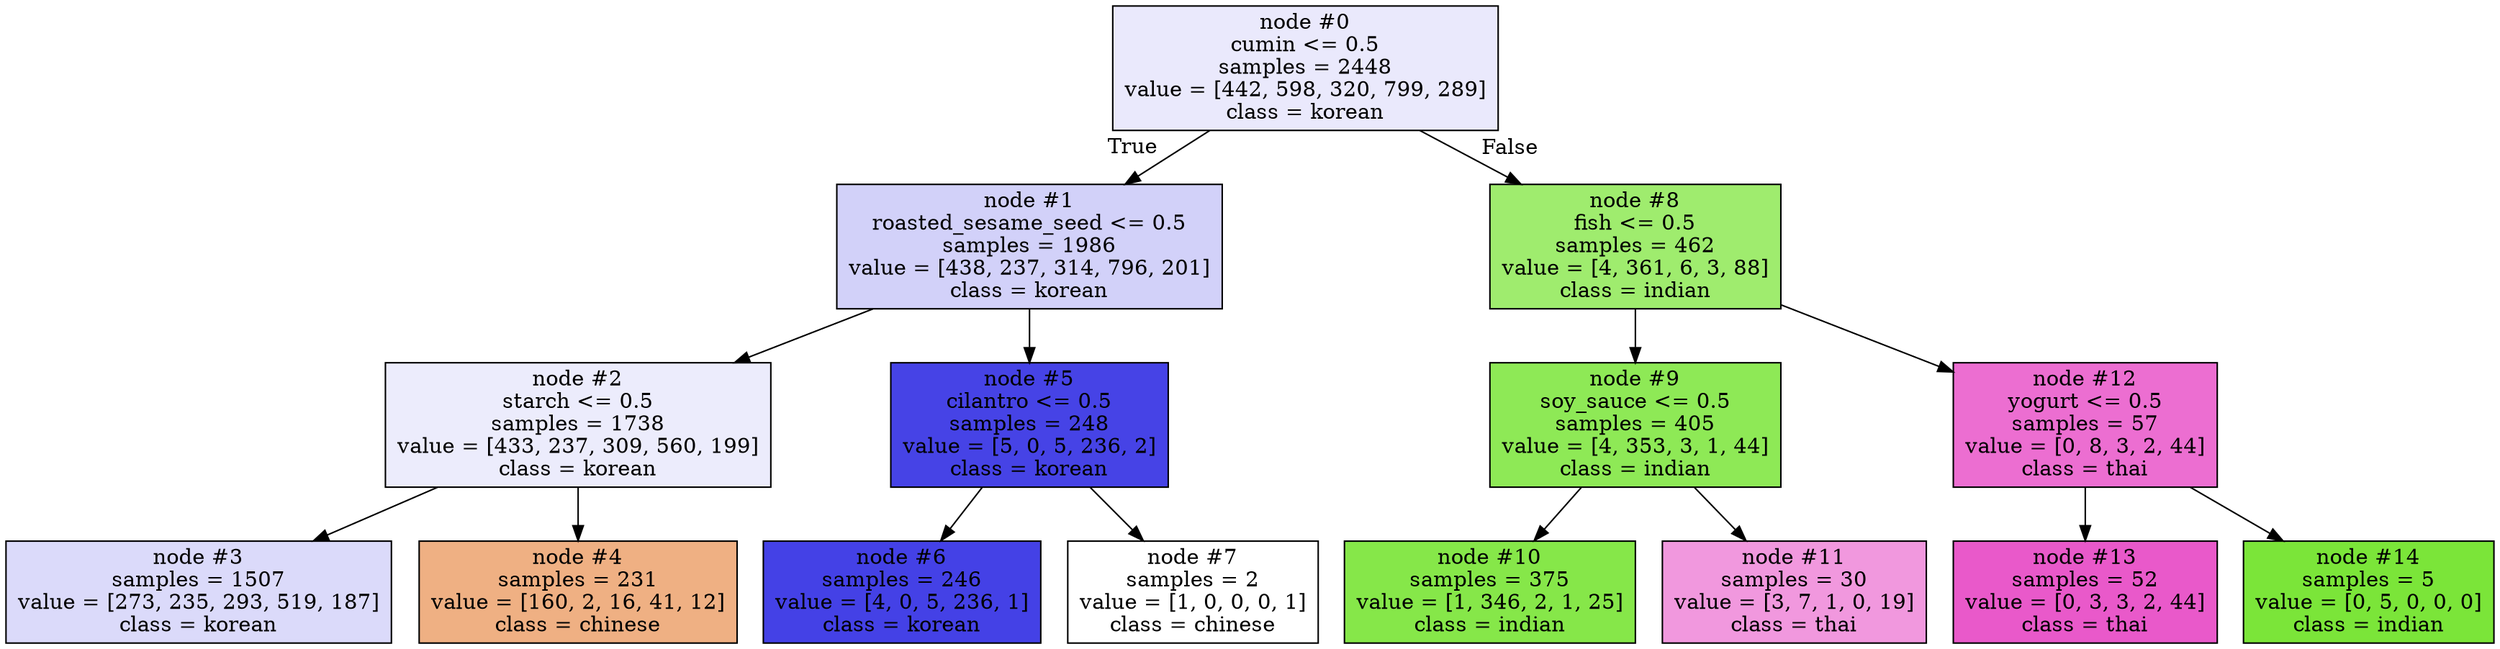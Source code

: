 digraph Tree {
node [shape=box, style="filled", color="black"] ;
0 [label="node #0\ncumin <= 0.5\nsamples = 2448\nvalue = [442, 598, 320, 799, 289]\nclass = korean", fillcolor="#eae9fc"] ;
1 [label="node #1\nroasted_sesame_seed <= 0.5\nsamples = 1986\nvalue = [438, 237, 314, 796, 201]\nclass = korean", fillcolor="#d2d1f9"] ;
0 -> 1 [labeldistance=2.5, labelangle=45, headlabel="True"] ;
2 [label="node #2\nstarch <= 0.5\nsamples = 1738\nvalue = [433, 237, 309, 560, 199]\nclass = korean", fillcolor="#ececfc"] ;
1 -> 2 ;
3 [label="node #3\nsamples = 1507\nvalue = [273, 235, 293, 519, 187]\nclass = korean", fillcolor="#dbdafa"] ;
2 -> 3 ;
4 [label="node #4\nsamples = 231\nvalue = [160, 2, 16, 41, 12]\nclass = chinese", fillcolor="#efb083"] ;
2 -> 4 ;
5 [label="node #5\ncilantro <= 0.5\nsamples = 248\nvalue = [5, 0, 5, 236, 2]\nclass = korean", fillcolor="#4643e6"] ;
1 -> 5 ;
6 [label="node #6\nsamples = 246\nvalue = [4, 0, 5, 236, 1]\nclass = korean", fillcolor="#4441e6"] ;
5 -> 6 ;
7 [label="node #7\nsamples = 2\nvalue = [1, 0, 0, 0, 1]\nclass = chinese", fillcolor="#ffffff"] ;
5 -> 7 ;
8 [label="node #8\nfish <= 0.5\nsamples = 462\nvalue = [4, 361, 6, 3, 88]\nclass = indian", fillcolor="#9fec6e"] ;
0 -> 8 [labeldistance=2.5, labelangle=-45, headlabel="False"] ;
9 [label="node #9\nsoy_sauce <= 0.5\nsamples = 405\nvalue = [4, 353, 3, 1, 44]\nclass = indian", fillcolor="#8ee956"] ;
8 -> 9 ;
10 [label="node #10\nsamples = 375\nvalue = [1, 346, 2, 1, 25]\nclass = indian", fillcolor="#86e749"] ;
9 -> 10 ;
11 [label="node #11\nsamples = 30\nvalue = [3, 7, 1, 0, 19]\nclass = thai", fillcolor="#f198de"] ;
9 -> 11 ;
12 [label="node #12\nyogurt <= 0.5\nsamples = 57\nvalue = [0, 8, 3, 2, 44]\nclass = thai", fillcolor="#ec6ed1"] ;
8 -> 12 ;
13 [label="node #13\nsamples = 52\nvalue = [0, 3, 3, 2, 44]\nclass = thai", fillcolor="#e959ca"] ;
12 -> 13 ;
14 [label="node #14\nsamples = 5\nvalue = [0, 5, 0, 0, 0]\nclass = indian", fillcolor="#7be539"] ;
12 -> 14 ;
}